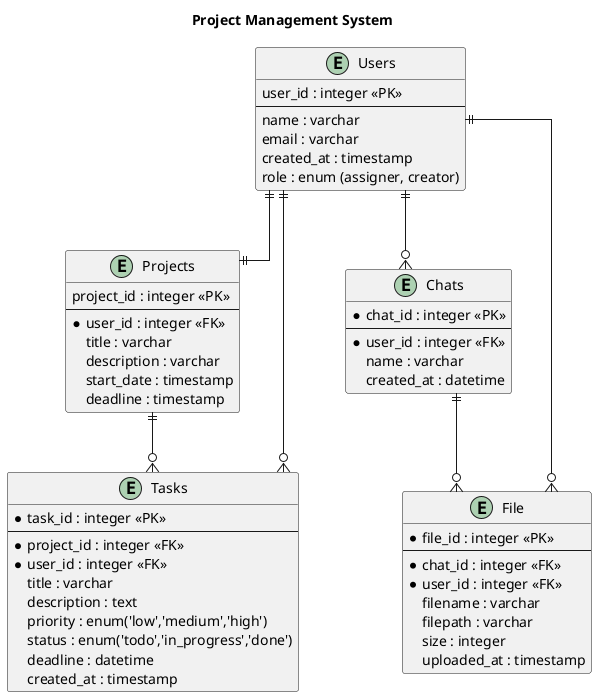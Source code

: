 @startuml
title Project Management System 
skinparam linetype ortho

entity "Users" as e01 {
  user_id : integer <<PK>>
  --
  name : varchar
  email : varchar
  created_at : timestamp
  role : enum (assigner, creator)
}


entity "Projects" as e02 {
  project_id : integer <<PK>>
  --
  *user_id : integer <<FK>>
  title : varchar
  description : varchar
  start_date : timestamp
  deadline : timestamp
}

entity "Tasks" as e03 {
  *task_id : integer <<PK>>
  --
  *project_id : integer <<FK>>
  *user_id : integer <<FK>>
  title : varchar
  description : text
  priority : enum('low','medium','high')
  status : enum('todo','in_progress','done')
  deadline : datetime
  created_at : timestamp
}

entity "Chats" as e04 {
  *chat_id : integer <<PK>>
  --
  *user_id : integer <<FK>>
  name : varchar
  created_at : datetime
}

entity "File" as e05 {
  *file_id : integer <<PK>>
  --
  *chat_id : integer <<FK>>
  *user_id : integer <<FK>>
  filename : varchar
  filepath : varchar
  size : integer
  uploaded_at : timestamp
}





e01 ||--|| e02
e04 ||--o{ e05
e02 ||--o{ e03
e01 ||--o{ e04
e01 ||--o{ e05
e01 ||--o{ e03

@enduml


